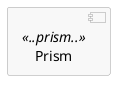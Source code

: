 @startuml

skinparam componentStyle uml2
skinparam component {
  BorderColor #a0a0a0
  BackgroundColor #f8f8f8
}

[Prism] <<..prism..>>

@enduml
